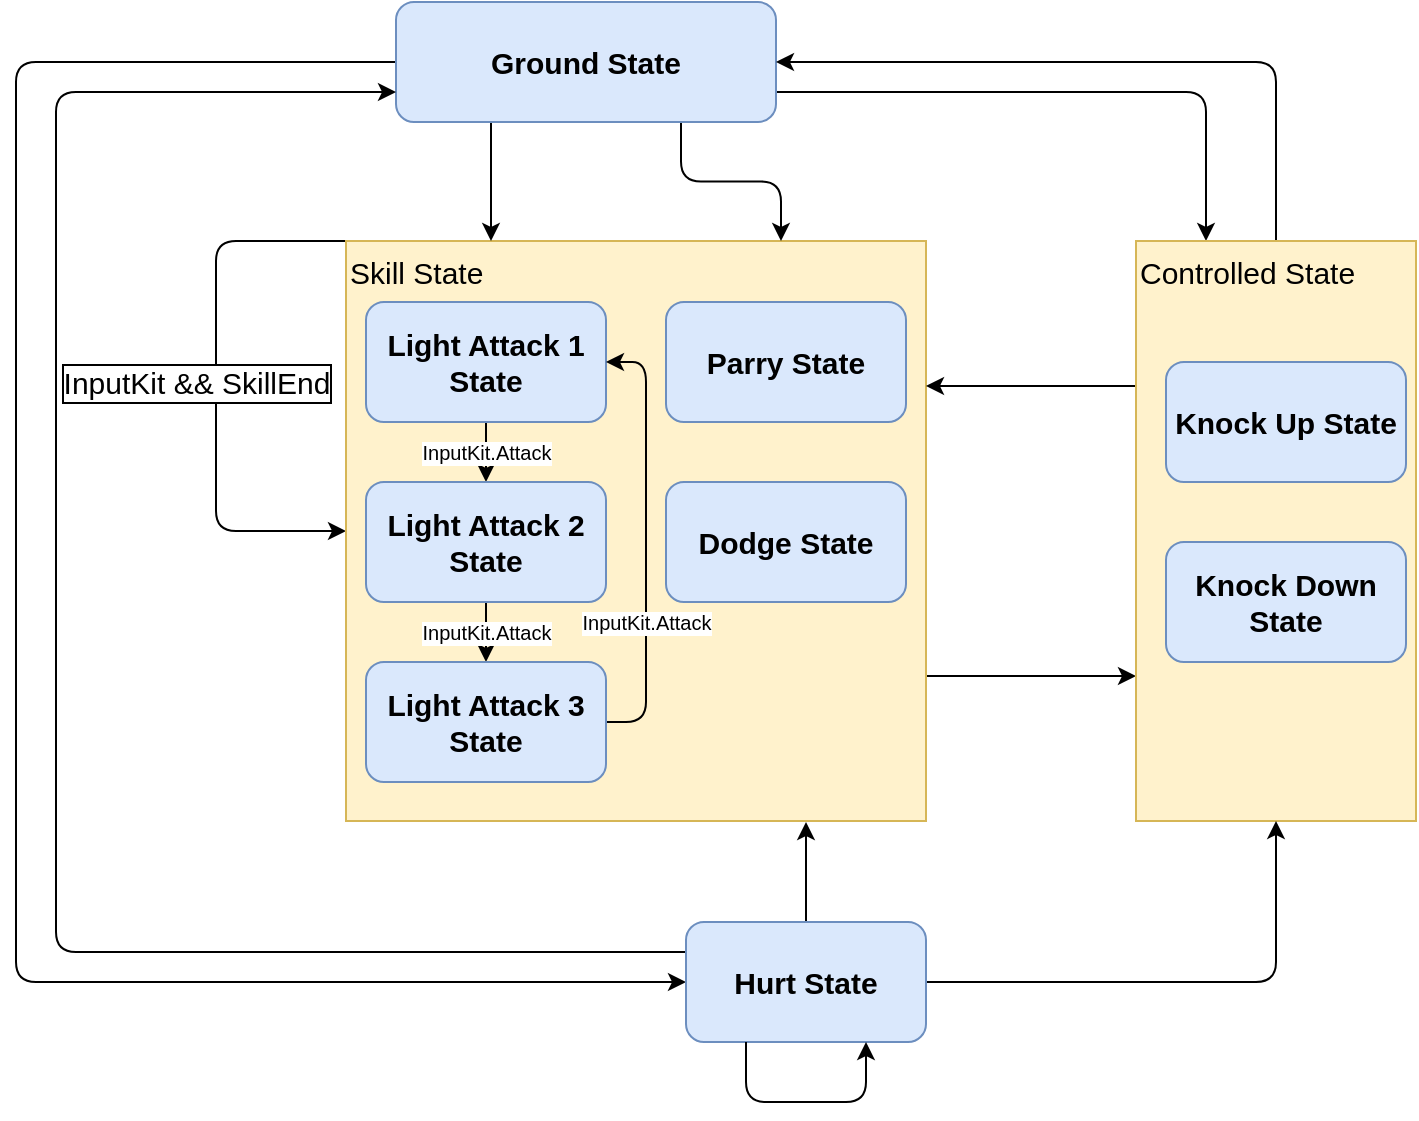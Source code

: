 <mxfile version="20.8.16" type="device"><diagram name="第 1 页" id="DMCuo3uhwLNFUmSnrdiS"><mxGraphModel dx="1050" dy="629" grid="1" gridSize="10" guides="1" tooltips="1" connect="1" arrows="1" fold="1" page="1" pageScale="1" pageWidth="1654" pageHeight="1169" math="0" shadow="0"><root><mxCell id="0"/><mxCell id="1" parent="0"/><mxCell id="_YB0LrXtpQjyiYjV_kYN-23" value="InputKit &amp;amp;&amp;amp; SkillEnd" style="edgeStyle=orthogonalEdgeStyle;rounded=1;orthogonalLoop=1;jettySize=auto;html=1;exitX=0;exitY=0;exitDx=0;exitDy=0;fontSize=15;entryX=0;entryY=0.5;entryDx=0;entryDy=0;labelBackgroundColor=default;labelBorderColor=default;" parent="1" source="_YB0LrXtpQjyiYjV_kYN-11" target="_YB0LrXtpQjyiYjV_kYN-11" edge="1"><mxGeometry x="-0.015" y="-10" relative="1" as="geometry"><mxPoint x="280" y="520" as="targetPoint"/><Array as="points"><mxPoint x="300" y="410"/><mxPoint x="300" y="555"/></Array><mxPoint as="offset"/></mxGeometry></mxCell><mxCell id="g6BOc1NZbWgRTssbiryp-10" style="edgeStyle=orthogonalEdgeStyle;rounded=0;orthogonalLoop=1;jettySize=auto;html=1;exitX=1;exitY=0.75;exitDx=0;exitDy=0;entryX=0;entryY=0.75;entryDx=0;entryDy=0;labelBorderColor=default;fontSize=15;" edge="1" parent="1" source="_YB0LrXtpQjyiYjV_kYN-11" target="g6BOc1NZbWgRTssbiryp-4"><mxGeometry relative="1" as="geometry"/></mxCell><mxCell id="_YB0LrXtpQjyiYjV_kYN-11" value="Skill State" style="rounded=0;whiteSpace=wrap;html=1;fontSize=15;fillColor=#fff2cc;strokeColor=#d6b656;verticalAlign=top;align=left;" parent="1" vertex="1"><mxGeometry x="365" y="409.5" width="290" height="290" as="geometry"/></mxCell><mxCell id="g6BOc1NZbWgRTssbiryp-12" style="edgeStyle=orthogonalEdgeStyle;rounded=1;orthogonalLoop=1;jettySize=auto;html=1;exitX=0.25;exitY=1;exitDx=0;exitDy=0;entryX=0.25;entryY=0;entryDx=0;entryDy=0;labelBorderColor=default;fontSize=15;" edge="1" parent="1" source="lS1AWnAW8ViyiA7Pg2DE-1" target="_YB0LrXtpQjyiYjV_kYN-11"><mxGeometry relative="1" as="geometry"/></mxCell><mxCell id="g6BOc1NZbWgRTssbiryp-13" style="edgeStyle=orthogonalEdgeStyle;rounded=1;orthogonalLoop=1;jettySize=auto;html=1;exitX=0.75;exitY=1;exitDx=0;exitDy=0;entryX=0.75;entryY=0;entryDx=0;entryDy=0;labelBorderColor=default;fontSize=15;" edge="1" parent="1" source="lS1AWnAW8ViyiA7Pg2DE-1" target="_YB0LrXtpQjyiYjV_kYN-11"><mxGeometry relative="1" as="geometry"/></mxCell><mxCell id="g6BOc1NZbWgRTssbiryp-15" style="edgeStyle=orthogonalEdgeStyle;rounded=1;orthogonalLoop=1;jettySize=auto;html=1;exitX=0;exitY=0.5;exitDx=0;exitDy=0;entryX=0;entryY=0.5;entryDx=0;entryDy=0;labelBorderColor=default;fontSize=15;" edge="1" parent="1" source="lS1AWnAW8ViyiA7Pg2DE-1" target="g6BOc1NZbWgRTssbiryp-5"><mxGeometry relative="1" as="geometry"><Array as="points"><mxPoint x="200" y="320"/><mxPoint x="200" y="780"/></Array></mxGeometry></mxCell><mxCell id="g6BOc1NZbWgRTssbiryp-16" style="edgeStyle=orthogonalEdgeStyle;rounded=1;orthogonalLoop=1;jettySize=auto;html=1;exitX=1;exitY=0.75;exitDx=0;exitDy=0;entryX=0.25;entryY=0;entryDx=0;entryDy=0;labelBorderColor=default;fontSize=15;" edge="1" parent="1" source="lS1AWnAW8ViyiA7Pg2DE-1" target="g6BOc1NZbWgRTssbiryp-4"><mxGeometry relative="1" as="geometry"/></mxCell><mxCell id="lS1AWnAW8ViyiA7Pg2DE-1" value="&lt;font style=&quot;font-size: 15px;&quot;&gt;Ground State&lt;/font&gt;" style="rounded=1;whiteSpace=wrap;html=1;fillColor=#dae8fc;strokeColor=#6c8ebf;fontSize=15;fontStyle=1" parent="1" vertex="1"><mxGeometry x="390" y="290" width="190" height="60" as="geometry"/></mxCell><mxCell id="_YB0LrXtpQjyiYjV_kYN-24" value="InputKit.Attack" style="edgeStyle=orthogonalEdgeStyle;rounded=1;orthogonalLoop=1;jettySize=auto;html=1;exitX=0.5;exitY=1;exitDx=0;exitDy=0;entryX=0.5;entryY=0;entryDx=0;entryDy=0;fontSize=10;labelBackgroundColor=default;" parent="1" source="_YB0LrXtpQjyiYjV_kYN-7" target="_YB0LrXtpQjyiYjV_kYN-8" edge="1"><mxGeometry relative="1" as="geometry"/></mxCell><mxCell id="_YB0LrXtpQjyiYjV_kYN-7" value="&lt;font style=&quot;font-size: 15px;&quot;&gt;Light Attack 1 State&lt;/font&gt;" style="rounded=1;whiteSpace=wrap;html=1;fillColor=#dae8fc;strokeColor=#6c8ebf;fontStyle=1" parent="1" vertex="1"><mxGeometry x="375" y="440" width="120" height="60" as="geometry"/></mxCell><mxCell id="_YB0LrXtpQjyiYjV_kYN-25" value="InputKit.Attack" style="edgeStyle=orthogonalEdgeStyle;rounded=1;orthogonalLoop=1;jettySize=auto;html=1;exitX=0.5;exitY=1;exitDx=0;exitDy=0;entryX=0.5;entryY=0;entryDx=0;entryDy=0;fontSize=10;" parent="1" source="_YB0LrXtpQjyiYjV_kYN-8" target="_YB0LrXtpQjyiYjV_kYN-9" edge="1"><mxGeometry relative="1" as="geometry"/></mxCell><mxCell id="_YB0LrXtpQjyiYjV_kYN-8" value="&lt;font style=&quot;font-size: 15px;&quot;&gt;Light Attack 2 State&lt;/font&gt;" style="rounded=1;whiteSpace=wrap;html=1;fillColor=#dae8fc;strokeColor=#6c8ebf;fontSize=15;fontStyle=1" parent="1" vertex="1"><mxGeometry x="375" y="530" width="120" height="60" as="geometry"/></mxCell><mxCell id="_YB0LrXtpQjyiYjV_kYN-26" value="InputKit.Attack" style="edgeStyle=orthogonalEdgeStyle;rounded=1;orthogonalLoop=1;jettySize=auto;html=1;exitX=1;exitY=0.5;exitDx=0;exitDy=0;entryX=1;entryY=0.5;entryDx=0;entryDy=0;fontSize=10;" parent="1" source="_YB0LrXtpQjyiYjV_kYN-9" target="_YB0LrXtpQjyiYjV_kYN-7" edge="1"><mxGeometry x="-0.364" relative="1" as="geometry"><mxPoint as="offset"/></mxGeometry></mxCell><mxCell id="_YB0LrXtpQjyiYjV_kYN-9" value="&lt;font style=&quot;font-size: 15px;&quot;&gt;Light Attack 3 State&lt;/font&gt;" style="rounded=1;whiteSpace=wrap;html=1;fillColor=#dae8fc;strokeColor=#6c8ebf;fontSize=15;fontStyle=1" parent="1" vertex="1"><mxGeometry x="375" y="620" width="120" height="60" as="geometry"/></mxCell><mxCell id="_YB0LrXtpQjyiYjV_kYN-12" value="&lt;font style=&quot;font-size: 15px;&quot;&gt;Parry State&lt;/font&gt;" style="rounded=1;whiteSpace=wrap;html=1;fillColor=#dae8fc;strokeColor=#6c8ebf;fontSize=15;fontStyle=1" parent="1" vertex="1"><mxGeometry x="525" y="440" width="120" height="60" as="geometry"/></mxCell><mxCell id="_YB0LrXtpQjyiYjV_kYN-13" value="&lt;font style=&quot;font-size: 15px;&quot;&gt;Dodge State&lt;/font&gt;" style="rounded=1;whiteSpace=wrap;html=1;fillColor=#dae8fc;strokeColor=#6c8ebf;fontSize=15;fontStyle=1" parent="1" vertex="1"><mxGeometry x="525" y="530" width="120" height="60" as="geometry"/></mxCell><mxCell id="g6BOc1NZbWgRTssbiryp-9" style="edgeStyle=orthogonalEdgeStyle;rounded=0;orthogonalLoop=1;jettySize=auto;html=1;exitX=0;exitY=0.25;exitDx=0;exitDy=0;entryX=1;entryY=0.25;entryDx=0;entryDy=0;labelBorderColor=default;fontSize=15;" edge="1" parent="1" source="g6BOc1NZbWgRTssbiryp-4" target="_YB0LrXtpQjyiYjV_kYN-11"><mxGeometry relative="1" as="geometry"/></mxCell><mxCell id="g6BOc1NZbWgRTssbiryp-11" style="edgeStyle=orthogonalEdgeStyle;rounded=1;orthogonalLoop=1;jettySize=auto;html=1;exitX=0.5;exitY=0;exitDx=0;exitDy=0;entryX=1;entryY=0.5;entryDx=0;entryDy=0;labelBorderColor=default;fontSize=15;" edge="1" parent="1" source="g6BOc1NZbWgRTssbiryp-4" target="lS1AWnAW8ViyiA7Pg2DE-1"><mxGeometry relative="1" as="geometry"/></mxCell><mxCell id="g6BOc1NZbWgRTssbiryp-4" value="Controlled State" style="rounded=0;whiteSpace=wrap;html=1;fontSize=15;fillColor=#fff2cc;strokeColor=#d6b656;verticalAlign=top;align=left;" vertex="1" parent="1"><mxGeometry x="760" y="409.5" width="140" height="290" as="geometry"/></mxCell><mxCell id="g6BOc1NZbWgRTssbiryp-14" style="edgeStyle=orthogonalEdgeStyle;rounded=1;orthogonalLoop=1;jettySize=auto;html=1;exitX=1;exitY=0.5;exitDx=0;exitDy=0;entryX=0.5;entryY=1;entryDx=0;entryDy=0;labelBorderColor=default;fontSize=15;" edge="1" parent="1" source="g6BOc1NZbWgRTssbiryp-5" target="g6BOc1NZbWgRTssbiryp-4"><mxGeometry relative="1" as="geometry"/></mxCell><mxCell id="g6BOc1NZbWgRTssbiryp-18" style="edgeStyle=orthogonalEdgeStyle;rounded=1;orthogonalLoop=1;jettySize=auto;html=1;exitX=0.5;exitY=0;exitDx=0;exitDy=0;labelBorderColor=default;fontSize=15;" edge="1" parent="1" source="g6BOc1NZbWgRTssbiryp-5"><mxGeometry relative="1" as="geometry"><mxPoint x="595" y="700" as="targetPoint"/></mxGeometry></mxCell><mxCell id="g6BOc1NZbWgRTssbiryp-19" style="edgeStyle=orthogonalEdgeStyle;rounded=1;orthogonalLoop=1;jettySize=auto;html=1;exitX=0;exitY=0.25;exitDx=0;exitDy=0;entryX=0;entryY=0.75;entryDx=0;entryDy=0;labelBorderColor=default;fontSize=15;" edge="1" parent="1" source="g6BOc1NZbWgRTssbiryp-5" target="lS1AWnAW8ViyiA7Pg2DE-1"><mxGeometry relative="1" as="geometry"><Array as="points"><mxPoint x="220" y="765"/><mxPoint x="220" y="335"/></Array></mxGeometry></mxCell><mxCell id="g6BOc1NZbWgRTssbiryp-5" value="&lt;font style=&quot;font-size: 15px;&quot;&gt;Hurt State&lt;/font&gt;" style="rounded=1;whiteSpace=wrap;html=1;fillColor=#dae8fc;strokeColor=#6c8ebf;fontStyle=1" vertex="1" parent="1"><mxGeometry x="535" y="750" width="120" height="60" as="geometry"/></mxCell><mxCell id="g6BOc1NZbWgRTssbiryp-6" value="&lt;font style=&quot;font-size: 15px;&quot;&gt;Knock Up State&lt;/font&gt;" style="rounded=1;whiteSpace=wrap;html=1;fillColor=#dae8fc;strokeColor=#6c8ebf;fontStyle=1" vertex="1" parent="1"><mxGeometry x="775" y="470" width="120" height="60" as="geometry"/></mxCell><mxCell id="g6BOc1NZbWgRTssbiryp-7" value="&lt;font style=&quot;font-size: 15px;&quot;&gt;Knock Down State&lt;/font&gt;" style="rounded=1;whiteSpace=wrap;html=1;fillColor=#dae8fc;strokeColor=#6c8ebf;fontStyle=1" vertex="1" parent="1"><mxGeometry x="775" y="560" width="120" height="60" as="geometry"/></mxCell><mxCell id="g6BOc1NZbWgRTssbiryp-17" style="edgeStyle=orthogonalEdgeStyle;rounded=1;orthogonalLoop=1;jettySize=auto;html=1;exitX=0.25;exitY=1;exitDx=0;exitDy=0;entryX=0.75;entryY=1;entryDx=0;entryDy=0;labelBorderColor=default;fontSize=15;" edge="1" parent="1" source="g6BOc1NZbWgRTssbiryp-5" target="g6BOc1NZbWgRTssbiryp-5"><mxGeometry relative="1" as="geometry"><Array as="points"><mxPoint x="565" y="840"/><mxPoint x="625" y="840"/></Array></mxGeometry></mxCell></root></mxGraphModel></diagram></mxfile>